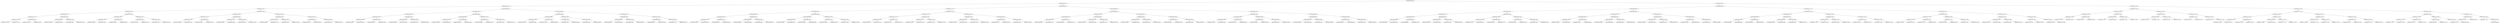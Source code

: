 digraph G{
1472480448 [label="Node{data=[6894, 6894]}"]
1472480448 -> 568060844
568060844 [label="Node{data=[6675, 6675]}"]
568060844 -> 16714269
16714269 [label="Node{data=[4651, 4651]}"]
16714269 -> 1142787480
1142787480 [label="Node{data=[2917, 2917]}"]
1142787480 -> 831140767
831140767 [label="Node{data=[2838, 2838]}"]
831140767 -> 1341270153
1341270153 [label="Node{data=[2322, 2322]}"]
1341270153 -> 925199496
925199496 [label="Node{data=[1421, 1421]}"]
925199496 -> 528242361
528242361 [label="Node{data=[1154, 1154]}"]
528242361 -> 2139785218
2139785218 [label="Node{data=[1118, 1118]}"]
528242361 -> 568475930
568475930 [label="Node{data=[1179, 1179]}"]
925199496 -> 1035937922
1035937922 [label="Node{data=[1496, 1496]}"]
1035937922 -> 1082882066
1082882066 [label="Node{data=[1467, 1467]}"]
1035937922 -> 1810510489
1810510489 [label="Node{data=[2106, 2106]}"]
1341270153 -> 1479754863
1479754863 [label="Node{data=[2834, 2834]}"]
1479754863 -> 470584531
470584531 [label="Node{data=[2694, 2694]}"]
470584531 -> 131873960
131873960 [label="Node{data=[2348, 2348]}"]
470584531 -> 1033418800
1033418800 [label="Node{data=[2808, 2808]}"]
1479754863 -> 2135593936
2135593936 [label="Node{data=[2836, 2836]}"]
2135593936 -> 131658494
131658494 [label="Node{data=[2835, 2835]}"]
2135593936 -> 1627895761
1627895761 [label="Node{data=[2837, 2837]}"]
831140767 -> 430361337
430361337 [label="Node{data=[2846, 2846]}"]
430361337 -> 853085710
853085710 [label="Node{data=[2842, 2842]}"]
853085710 -> 1918260649
1918260649 [label="Node{data=[2840, 2840]}"]
1918260649 -> 775150861
775150861 [label="Node{data=[2839, 2839]}"]
1918260649 -> 32324400
32324400 [label="Node{data=[2841, 2841]}"]
853085710 -> 2067725437
2067725437 [label="Node{data=[2844, 2844]}"]
2067725437 -> 990184878
990184878 [label="Node{data=[2843, 2843]}"]
2067725437 -> 200174710
200174710 [label="Node{data=[2845, 2845]}"]
430361337 -> 1664279168
1664279168 [label="Node{data=[2913, 2913]}"]
1664279168 -> 1877161871
1877161871 [label="Node{data=[2848, 2848]}"]
1877161871 -> 2094561192
2094561192 [label="Node{data=[2847, 2847]}"]
1877161871 -> 70072729
70072729 [label="Node{data=[2877, 2877]}"]
1664279168 -> 1887432062
1887432062 [label="Node{data=[2915, 2915]}"]
1887432062 -> 114746289
114746289 [label="Node{data=[2914, 2914]}"]
1887432062 -> 965521908
965521908 [label="Node{data=[2916, 2916]}"]
1142787480 -> 1417717421
1417717421 [label="Node{data=[3423, 3423]}"]
1417717421 -> 1536931166
1536931166 [label="Node{data=[2925, 2925]}"]
1536931166 -> 1793134327
1793134327 [label="Node{data=[2921, 2921]}"]
1793134327 -> 918425934
918425934 [label="Node{data=[2919, 2919]}"]
918425934 -> 1742367994
1742367994 [label="Node{data=[2918, 2918]}"]
918425934 -> 1642923034
1642923034 [label="Node{data=[2920, 2920]}"]
1793134327 -> 51984486
51984486 [label="Node{data=[2923, 2923]}"]
51984486 -> 1173060906
1173060906 [label="Node{data=[2922, 2922]}"]
51984486 -> 1902277841
1902277841 [label="Node{data=[2924, 2924]}"]
1536931166 -> 2015781683
2015781683 [label="Node{data=[2955, 2955]}"]
2015781683 -> 850832985
850832985 [label="Node{data=[2927, 2927]}"]
850832985 -> 749377288
749377288 [label="Node{data=[2926, 2926]}"]
850832985 -> 1309457072
1309457072 [label="Node{data=[2928, 2928]}"]
2015781683 -> 100165561
100165561 [label="Node{data=[3335, 3335]}"]
100165561 -> 37471545
37471545 [label="Node{data=[3093, 3093]}"]
100165561 -> 2060517537
2060517537 [label="Node{data=[3414, 3414]}"]
1417717421 -> 1369701489
1369701489 [label="Node{data=[4643, 4643]}"]
1369701489 -> 396401747
396401747 [label="Node{data=[3987, 3987]}"]
396401747 -> 1265537427
1265537427 [label="Node{data=[3754, 3754]}"]
1265537427 -> 969426007
969426007 [label="Node{data=[3494, 3494]}"]
1265537427 -> 2009495403
2009495403 [label="Node{data=[3767, 3767]}"]
396401747 -> 1679245252
1679245252 [label="Node{data=[4641, 4641]}"]
1679245252 -> 1540016348
1540016348 [label="Node{data=[4578, 4578]}"]
1679245252 -> 542885134
542885134 [label="Node{data=[4642, 4642]}"]
1369701489 -> 1684177729
1684177729 [label="Node{data=[4647, 4647]}"]
1684177729 -> 970352918
970352918 [label="Node{data=[4645, 4645]}"]
970352918 -> 886561496
886561496 [label="Node{data=[4644, 4644]}"]
970352918 -> 1255807737
1255807737 [label="Node{data=[4646, 4646]}"]
1684177729 -> 978509928
978509928 [label="Node{data=[4649, 4649]}"]
978509928 -> 818327789
818327789 [label="Node{data=[4648, 4648]}"]
978509928 -> 978173239
978173239 [label="Node{data=[4650, 4650]}"]
16714269 -> 551183701
551183701 [label="Node{data=[5944, 5944]}"]
551183701 -> 229015686
229015686 [label="Node{data=[5860, 5860]}"]
229015686 -> 140642311
140642311 [label="Node{data=[4659, 4659]}"]
140642311 -> 1603381305
1603381305 [label="Node{data=[4655, 4655]}"]
1603381305 -> 739417683
739417683 [label="Node{data=[4653, 4653]}"]
739417683 -> 352946663
352946663 [label="Node{data=[4652, 4652]}"]
739417683 -> 221481329
221481329 [label="Node{data=[4654, 4654]}"]
1603381305 -> 1597057166
1597057166 [label="Node{data=[4657, 4657]}"]
1597057166 -> 1734985021
1734985021 [label="Node{data=[4656, 4656]}"]
1597057166 -> 1056321158
1056321158 [label="Node{data=[4658, 4658]}"]
140642311 -> 798969896
798969896 [label="Node{data=[5420, 5420]}"]
798969896 -> 2034006029
2034006029 [label="Node{data=[5285, 5285]}"]
2034006029 -> 1356139066
1356139066 [label="Node{data=[4660, 4660]}"]
2034006029 -> 1608031416
1608031416 [label="Node{data=[5356, 5356]}"]
798969896 -> 169052539
169052539 [label="Node{data=[5858, 5858]}"]
169052539 -> 284517412
284517412 [label="Node{data=[5857, 5857]}"]
169052539 -> 1753823450
1753823450 [label="Node{data=[5859, 5859]}"]
229015686 -> 1940866095
1940866095 [label="Node{data=[5868, 5868]}"]
1940866095 -> 1700877168
1700877168 [label="Node{data=[5864, 5864]}"]
1700877168 -> 1578028988
1578028988 [label="Node{data=[5862, 5862]}"]
1578028988 -> 2145416015
2145416015 [label="Node{data=[5861, 5861]}"]
1578028988 -> 1994903200
1994903200 [label="Node{data=[5863, 5863]}"]
1700877168 -> 426965471
426965471 [label="Node{data=[5866, 5866]}"]
426965471 -> 833205858
833205858 [label="Node{data=[5865, 5865]}"]
426965471 -> 1303363859
1303363859 [label="Node{data=[5867, 5867]}"]
1940866095 -> 99980488
99980488 [label="Node{data=[5872, 5872]}"]
99980488 -> 189217192
189217192 [label="Node{data=[5870, 5870]}"]
189217192 -> 1998689284
1998689284 [label="Node{data=[5869, 5869]}"]
189217192 -> 1152742570
1152742570 [label="Node{data=[5871, 5871]}"]
99980488 -> 1842342688
1842342688 [label="Node{data=[5912, 5912]}"]
1842342688 -> 1610024264
1610024264 [label="Node{data=[5873, 5873]}"]
1842342688 -> 613235462
613235462 [label="Node{data=[5915, 5915]}"]
551183701 -> 1274157849
1274157849 [label="Node{data=[6659, 6659]}"]
1274157849 -> 1509326764
1509326764 [label="Node{data=[6594, 6594]}"]
1509326764 -> 1053617311
1053617311 [label="Node{data=[6090, 6090]}"]
1053617311 -> 1934927179
1934927179 [label="Node{data=[6020, 6020]}"]
1934927179 -> 673534699
673534699 [label="Node{data=[5976, 5976]}"]
1934927179 -> 1120158556
1120158556 [label="Node{data=[6076, 6076]}"]
1053617311 -> 464906127
464906127 [label="Node{data=[6149, 6149]}"]
464906127 -> 1293772623
1293772623 [label="Node{data=[6119, 6119]}"]
464906127 -> 1336788493
1336788493 [label="Node{data=[6566, 6566]}"]
1509326764 -> 798204423
798204423 [label="Node{data=[6655, 6655]}"]
798204423 -> 464433637
464433637 [label="Node{data=[6653, 6653]}"]
464433637 -> 1034918592
1034918592 [label="Node{data=[6652, 6652]}"]
464433637 -> 479444694
479444694 [label="Node{data=[6654, 6654]}"]
798204423 -> 782410969
782410969 [label="Node{data=[6657, 6657]}"]
782410969 -> 1080887665
1080887665 [label="Node{data=[6656, 6656]}"]
782410969 -> 30794278
30794278 [label="Node{data=[6658, 6658]}"]
1274157849 -> 3250628
3250628 [label="Node{data=[6667, 6667]}"]
3250628 -> 990802295
990802295 [label="Node{data=[6663, 6663]}"]
990802295 -> 318816742
318816742 [label="Node{data=[6661, 6661]}"]
318816742 -> 1038796146
1038796146 [label="Node{data=[6660, 6660]}"]
318816742 -> 832148658
832148658 [label="Node{data=[6662, 6662]}"]
990802295 -> 2043993663
2043993663 [label="Node{data=[6665, 6665]}"]
2043993663 -> 1817067282
1817067282 [label="Node{data=[6664, 6664]}"]
2043993663 -> 124036796
124036796 [label="Node{data=[6666, 6666]}"]
3250628 -> 2057670374
2057670374 [label="Node{data=[6671, 6671]}"]
2057670374 -> 635404971
635404971 [label="Node{data=[6669, 6669]}"]
635404971 -> 947167149
947167149 [label="Node{data=[6668, 6668]}"]
635404971 -> 445091673
445091673 [label="Node{data=[6670, 6670]}"]
2057670374 -> 1275326545
1275326545 [label="Node{data=[6673, 6673]}"]
1275326545 -> 353434016
353434016 [label="Node{data=[6672, 6672]}"]
1275326545 -> 151356760
151356760 [label="Node{data=[6674, 6674]}"]
568060844 -> 794701414
794701414 [label="Node{data=[6804, 6804]}"]
794701414 -> 2081215140
2081215140 [label="Node{data=[6707, 6707]}"]
2081215140 -> 1849944444
1849944444 [label="Node{data=[6691, 6691]}"]
1849944444 -> 1271500457
1271500457 [label="Node{data=[6683, 6683]}"]
1271500457 -> 356164776
356164776 [label="Node{data=[6679, 6679]}"]
356164776 -> 255446361
255446361 [label="Node{data=[6677, 6677]}"]
255446361 -> 2118180299
2118180299 [label="Node{data=[6676, 6676]}"]
255446361 -> 2038151276
2038151276 [label="Node{data=[6678, 6678]}"]
356164776 -> 967068687
967068687 [label="Node{data=[6681, 6681]}"]
967068687 -> 2025196903
2025196903 [label="Node{data=[6680, 6680]}"]
967068687 -> 14694719
14694719 [label="Node{data=[6682, 6682]}"]
1271500457 -> 620517783
620517783 [label="Node{data=[6687, 6687]}"]
620517783 -> 1067695411
1067695411 [label="Node{data=[6685, 6685]}"]
1067695411 -> 2000048789
2000048789 [label="Node{data=[6684, 6684]}"]
1067695411 -> 1981723789
1981723789 [label="Node{data=[6686, 6686]}"]
620517783 -> 812149560
812149560 [label="Node{data=[6689, 6689]}"]
812149560 -> 301990435
301990435 [label="Node{data=[6688, 6688]}"]
812149560 -> 1466390540
1466390540 [label="Node{data=[6690, 6690]}"]
1849944444 -> 1415455921
1415455921 [label="Node{data=[6699, 6699]}"]
1415455921 -> 656192681
656192681 [label="Node{data=[6695, 6695]}"]
656192681 -> 891272051
891272051 [label="Node{data=[6693, 6693]}"]
891272051 -> 1481974500
1481974500 [label="Node{data=[6692, 6692]}"]
891272051 -> 2106322675
2106322675 [label="Node{data=[6694, 6694]}"]
656192681 -> 1072735255
1072735255 [label="Node{data=[6697, 6697]}"]
1072735255 -> 2013025465
2013025465 [label="Node{data=[6696, 6696]}"]
1072735255 -> 114236064
114236064 [label="Node{data=[6698, 6698]}"]
1415455921 -> 605131004
605131004 [label="Node{data=[6703, 6703]}"]
605131004 -> 519788661
519788661 [label="Node{data=[6701, 6701]}"]
519788661 -> 188194447
188194447 [label="Node{data=[6700, 6700]}"]
519788661 -> 1968410451
1968410451 [label="Node{data=[6702, 6702]}"]
605131004 -> 1567455093
1567455093 [label="Node{data=[6705, 6705]}"]
1567455093 -> 428979293
428979293 [label="Node{data=[6704, 6704]}"]
1567455093 -> 778404358
778404358 [label="Node{data=[6706, 6706]}"]
2081215140 -> 1193650574
1193650574 [label="Node{data=[6723, 6723]}"]
1193650574 -> 1908783296
1908783296 [label="Node{data=[6715, 6715]}"]
1908783296 -> 1709361657
1709361657 [label="Node{data=[6711, 6711]}"]
1709361657 -> 1729434353
1729434353 [label="Node{data=[6709, 6709]}"]
1729434353 -> 227978820
227978820 [label="Node{data=[6708, 6708]}"]
1729434353 -> 1363739790
1363739790 [label="Node{data=[6710, 6710]}"]
1709361657 -> 571974239
571974239 [label="Node{data=[6713, 6713]}"]
571974239 -> 1834659446
1834659446 [label="Node{data=[6712, 6712]}"]
571974239 -> 1434896663
1434896663 [label="Node{data=[6714, 6714]}"]
1908783296 -> 1290984029
1290984029 [label="Node{data=[6719, 6719]}"]
1290984029 -> 1407749318
1407749318 [label="Node{data=[6717, 6717]}"]
1407749318 -> 1803137491
1803137491 [label="Node{data=[6716, 6716]}"]
1407749318 -> 148116442
148116442 [label="Node{data=[6718, 6718]}"]
1290984029 -> 1378750639
1378750639 [label="Node{data=[6721, 6721]}"]
1378750639 -> 1169631376
1169631376 [label="Node{data=[6720, 6720]}"]
1378750639 -> 1667694300
1667694300 [label="Node{data=[6722, 6722]}"]
1193650574 -> 1258585001
1258585001 [label="Node{data=[6796, 6796]}"]
1258585001 -> 1770893582
1770893582 [label="Node{data=[6792, 6792]}"]
1770893582 -> 360900359
360900359 [label="Node{data=[6725, 6725]}"]
360900359 -> 1095138165
1095138165 [label="Node{data=[6724, 6724]}"]
360900359 -> 704088519
704088519 [label="Node{data=[6762, 6762]}"]
1770893582 -> 771119158
771119158 [label="Node{data=[6794, 6794]}"]
771119158 -> 802039888
802039888 [label="Node{data=[6793, 6793]}"]
771119158 -> 1570857743
1570857743 [label="Node{data=[6795, 6795]}"]
1258585001 -> 1208840397
1208840397 [label="Node{data=[6800, 6800]}"]
1208840397 -> 1462089234
1462089234 [label="Node{data=[6798, 6798]}"]
1462089234 -> 167217166
167217166 [label="Node{data=[6797, 6797]}"]
1462089234 -> 1603812132
1603812132 [label="Node{data=[6799, 6799]}"]
1208840397 -> 2091950850
2091950850 [label="Node{data=[6802, 6802]}"]
2091950850 -> 115281824
115281824 [label="Node{data=[6801, 6801]}"]
2091950850 -> 861749389
861749389 [label="Node{data=[6803, 6803]}"]
794701414 -> 763501785
763501785 [label="Node{data=[6836, 6836]}"]
763501785 -> 1414730456
1414730456 [label="Node{data=[6820, 6820]}"]
1414730456 -> 705668605
705668605 [label="Node{data=[6812, 6812]}"]
705668605 -> 1938805017
1938805017 [label="Node{data=[6808, 6808]}"]
1938805017 -> 1314291557
1314291557 [label="Node{data=[6806, 6806]}"]
1314291557 -> 48193957
48193957 [label="Node{data=[6805, 6805]}"]
1314291557 -> 1437076558
1437076558 [label="Node{data=[6807, 6807]}"]
1938805017 -> 1478629627
1478629627 [label="Node{data=[6810, 6810]}"]
1478629627 -> 628292045
628292045 [label="Node{data=[6809, 6809]}"]
1478629627 -> 1549362831
1549362831 [label="Node{data=[6811, 6811]}"]
705668605 -> 1233570614
1233570614 [label="Node{data=[6816, 6816]}"]
1233570614 -> 28047165
28047165 [label="Node{data=[6814, 6814]}"]
28047165 -> 866507348
866507348 [label="Node{data=[6813, 6813]}"]
28047165 -> 618643377
618643377 [label="Node{data=[6815, 6815]}"]
1233570614 -> 1543442279
1543442279 [label="Node{data=[6818, 6818]}"]
1543442279 -> 95619386
95619386 [label="Node{data=[6817, 6817]}"]
1543442279 -> 408487074
408487074 [label="Node{data=[6819, 6819]}"]
1414730456 -> 1092747823
1092747823 [label="Node{data=[6828, 6828]}"]
1092747823 -> 1644538203
1644538203 [label="Node{data=[6824, 6824]}"]
1644538203 -> 2137163512
2137163512 [label="Node{data=[6822, 6822]}"]
2137163512 -> 793702818
793702818 [label="Node{data=[6821, 6821]}"]
2137163512 -> 2125245726
2125245726 [label="Node{data=[6823, 6823]}"]
1644538203 -> 833395937
833395937 [label="Node{data=[6826, 6826]}"]
833395937 -> 1511164266
1511164266 [label="Node{data=[6825, 6825]}"]
833395937 -> 34189419
34189419 [label="Node{data=[6827, 6827]}"]
1092747823 -> 433465705
433465705 [label="Node{data=[6832, 6832]}"]
433465705 -> 1288238374
1288238374 [label="Node{data=[6830, 6830]}"]
1288238374 -> 48200716
48200716 [label="Node{data=[6829, 6829]}"]
1288238374 -> 1293557460
1293557460 [label="Node{data=[6831, 6831]}"]
433465705 -> 1697639295
1697639295 [label="Node{data=[6834, 6834]}"]
1697639295 -> 1850037049
1850037049 [label="Node{data=[6833, 6833]}"]
1697639295 -> 394489313
394489313 [label="Node{data=[6835, 6835]}"]
763501785 -> 183647611
183647611 [label="Node{data=[6852, 6852]}"]
183647611 -> 270289737
270289737 [label="Node{data=[6844, 6844]}"]
270289737 -> 1409552104
1409552104 [label="Node{data=[6840, 6840]}"]
1409552104 -> 1491377644
1491377644 [label="Node{data=[6838, 6838]}"]
1491377644 -> 1139178094
1139178094 [label="Node{data=[6837, 6837]}"]
1491377644 -> 827467608
827467608 [label="Node{data=[6839, 6839]}"]
1409552104 -> 1171594452
1171594452 [label="Node{data=[6842, 6842]}"]
1171594452 -> 958591615
958591615 [label="Node{data=[6841, 6841]}"]
1171594452 -> 1239927359
1239927359 [label="Node{data=[6843, 6843]}"]
270289737 -> 1764711612
1764711612 [label="Node{data=[6848, 6848]}"]
1764711612 -> 74571505
74571505 [label="Node{data=[6846, 6846]}"]
74571505 -> 720266506
720266506 [label="Node{data=[6845, 6845]}"]
74571505 -> 1571808346
1571808346 [label="Node{data=[6847, 6847]}"]
1764711612 -> 1316391407
1316391407 [label="Node{data=[6850, 6850]}"]
1316391407 -> 1148862598
1148862598 [label="Node{data=[6849, 6849]}"]
1316391407 -> 501594934
501594934 [label="Node{data=[6851, 6851]}"]
183647611 -> 1070203364
1070203364 [label="Node{data=[6860, 6860]}"]
1070203364 -> 1166663171
1166663171 [label="Node{data=[6856, 6856]}"]
1166663171 -> 1398917188
1398917188 [label="Node{data=[6854, 6854]}"]
1398917188 -> 1668150549
1668150549 [label="Node{data=[6853, 6853]}"]
1398917188 -> 205987261
205987261 [label="Node{data=[6855, 6855]}"]
1166663171 -> 129348592
129348592 [label="Node{data=[6858, 6858]}"]
129348592 -> 1523284138
1523284138 [label="Node{data=[6857, 6857]}"]
129348592 -> 1443031995
1443031995 [label="Node{data=[6859, 6859]}"]
1070203364 -> 1646050867
1646050867 [label="Node{data=[6864, 6864]}"]
1646050867 -> 1218231219
1218231219 [label="Node{data=[6862, 6862]}"]
1218231219 -> 1234408482
1234408482 [label="Node{data=[6861, 6861]}"]
1218231219 -> 143520152
143520152 [label="Node{data=[6863, 6863]}"]
1646050867 -> 258423708
258423708 [label="Node{data=[6892, 6892]}"]
258423708 -> 579557600
579557600 [label="Node{data=[6891, 6891]}"]
258423708 -> 2003630615
2003630615 [label="Node{data=[6893, 6893]}"]
1472480448 -> 269141075
269141075 [label="Node{data=[7049, 7049]}"]
269141075 -> 646424085
646424085 [label="Node{data=[6985, 6985]}"]
646424085 -> 1580447357
1580447357 [label="Node{data=[6926, 6926]}"]
1580447357 -> 1319064558
1319064558 [label="Node{data=[6910, 6910]}"]
1319064558 -> 150027826
150027826 [label="Node{data=[6902, 6902]}"]
150027826 -> 324900407
324900407 [label="Node{data=[6898, 6898]}"]
324900407 -> 1352555135
1352555135 [label="Node{data=[6896, 6896]}"]
1352555135 -> 1688888225
1688888225 [label="Node{data=[6895, 6895]}"]
1352555135 -> 1705759144
1705759144 [label="Node{data=[6897, 6897]}"]
324900407 -> 439881476
439881476 [label="Node{data=[6900, 6900]}"]
439881476 -> 945288094
945288094 [label="Node{data=[6899, 6899]}"]
439881476 -> 257374302
257374302 [label="Node{data=[6901, 6901]}"]
150027826 -> 885689997
885689997 [label="Node{data=[6906, 6906]}"]
885689997 -> 1859188543
1859188543 [label="Node{data=[6904, 6904]}"]
1859188543 -> 1763451512
1763451512 [label="Node{data=[6903, 6903]}"]
1859188543 -> 1597989581
1597989581 [label="Node{data=[6905, 6905]}"]
885689997 -> 1063334209
1063334209 [label="Node{data=[6908, 6908]}"]
1063334209 -> 1449214109
1449214109 [label="Node{data=[6907, 6907]}"]
1063334209 -> 1583790027
1583790027 [label="Node{data=[6909, 6909]}"]
1319064558 -> 2062258112
2062258112 [label="Node{data=[6918, 6918]}"]
2062258112 -> 1287017189
1287017189 [label="Node{data=[6914, 6914]}"]
1287017189 -> 269452870
269452870 [label="Node{data=[6912, 6912]}"]
269452870 -> 2067575651
2067575651 [label="Node{data=[6911, 6911]}"]
269452870 -> 1569699403
1569699403 [label="Node{data=[6913, 6913]}"]
1287017189 -> 600897125
600897125 [label="Node{data=[6916, 6916]}"]
600897125 -> 1333881327
1333881327 [label="Node{data=[6915, 6915]}"]
600897125 -> 1362656471
1362656471 [label="Node{data=[6917, 6917]}"]
2062258112 -> 1906685269
1906685269 [label="Node{data=[6922, 6922]}"]
1906685269 -> 1440876250
1440876250 [label="Node{data=[6920, 6920]}"]
1440876250 -> 300471192
300471192 [label="Node{data=[6919, 6919]}"]
1440876250 -> 52747190
52747190 [label="Node{data=[6921, 6921]}"]
1906685269 -> 1601690010
1601690010 [label="Node{data=[6924, 6924]}"]
1601690010 -> 451330168
451330168 [label="Node{data=[6923, 6923]}"]
1601690010 -> 1296413871
1296413871 [label="Node{data=[6925, 6925]}"]
1580447357 -> 1746481114
1746481114 [label="Node{data=[6969, 6969]}"]
1746481114 -> 163807306
163807306 [label="Node{data=[6961, 6961]}"]
163807306 -> 629830666
629830666 [label="Node{data=[6930, 6930]}"]
629830666 -> 1158307032
1158307032 [label="Node{data=[6928, 6928]}"]
1158307032 -> 1682754652
1682754652 [label="Node{data=[6927, 6927]}"]
1158307032 -> 1897451855
1897451855 [label="Node{data=[6929, 6929]}"]
629830666 -> 121946434
121946434 [label="Node{data=[6932, 6932]}"]
121946434 -> 280994286
280994286 [label="Node{data=[6931, 6931]}"]
121946434 -> 311669129
311669129 [label="Node{data=[6960, 6960]}"]
163807306 -> 624334909
624334909 [label="Node{data=[6965, 6965]}"]
624334909 -> 81335048
81335048 [label="Node{data=[6963, 6963]}"]
81335048 -> 1761899180
1761899180 [label="Node{data=[6962, 6962]}"]
81335048 -> 1712626172
1712626172 [label="Node{data=[6964, 6964]}"]
624334909 -> 2012353139
2012353139 [label="Node{data=[6967, 6967]}"]
2012353139 -> 998182614
998182614 [label="Node{data=[6966, 6966]}"]
2012353139 -> 1906612743
1906612743 [label="Node{data=[6968, 6968]}"]
1746481114 -> 868034230
868034230 [label="Node{data=[6977, 6977]}"]
868034230 -> 1413204792
1413204792 [label="Node{data=[6973, 6973]}"]
1413204792 -> 393307863
393307863 [label="Node{data=[6971, 6971]}"]
393307863 -> 1120969372
1120969372 [label="Node{data=[6970, 6970]}"]
393307863 -> 411219174
411219174 [label="Node{data=[6972, 6972]}"]
1413204792 -> 317378245
317378245 [label="Node{data=[6975, 6975]}"]
317378245 -> 246498705
246498705 [label="Node{data=[6974, 6974]}"]
317378245 -> 1236456089
1236456089 [label="Node{data=[6976, 6976]}"]
868034230 -> 1142586061
1142586061 [label="Node{data=[6981, 6981]}"]
1142586061 -> 4331629
4331629 [label="Node{data=[6979, 6979]}"]
4331629 -> 81479737
81479737 [label="Node{data=[6978, 6978]}"]
4331629 -> 1528984609
1528984609 [label="Node{data=[6980, 6980]}"]
1142586061 -> 1291432346
1291432346 [label="Node{data=[6983, 6983]}"]
1291432346 -> 1550342424
1550342424 [label="Node{data=[6982, 6982]}"]
1291432346 -> 36460588
36460588 [label="Node{data=[6984, 6984]}"]
646424085 -> 1248306996
1248306996 [label="Node{data=[7017, 7017]}"]
1248306996 -> 1259580035
1259580035 [label="Node{data=[7001, 7001]}"]
1259580035 -> 1429047904
1429047904 [label="Node{data=[6993, 6993]}"]
1429047904 -> 899700177
899700177 [label="Node{data=[6989, 6989]}"]
899700177 -> 1107888726
1107888726 [label="Node{data=[6987, 6987]}"]
1107888726 -> 337176358
337176358 [label="Node{data=[6986, 6986]}"]
1107888726 -> 761200975
761200975 [label="Node{data=[6988, 6988]}"]
899700177 -> 442943464
442943464 [label="Node{data=[6991, 6991]}"]
442943464 -> 280442184
280442184 [label="Node{data=[6990, 6990]}"]
442943464 -> 1137033647
1137033647 [label="Node{data=[6992, 6992]}"]
1429047904 -> 382068193
382068193 [label="Node{data=[6997, 6997]}"]
382068193 -> 976238934
976238934 [label="Node{data=[6995, 6995]}"]
976238934 -> 327435821
327435821 [label="Node{data=[6994, 6994]}"]
976238934 -> 2116105547
2116105547 [label="Node{data=[6996, 6996]}"]
382068193 -> 1207057795
1207057795 [label="Node{data=[6999, 6999]}"]
1207057795 -> 2083735202
2083735202 [label="Node{data=[6998, 6998]}"]
1207057795 -> 1303892519
1303892519 [label="Node{data=[7000, 7000]}"]
1259580035 -> 978009527
978009527 [label="Node{data=[7009, 7009]}"]
978009527 -> 1820524888
1820524888 [label="Node{data=[7005, 7005]}"]
1820524888 -> 174279740
174279740 [label="Node{data=[7003, 7003]}"]
174279740 -> 2042003901
2042003901 [label="Node{data=[7002, 7002]}"]
174279740 -> 443792825
443792825 [label="Node{data=[7004, 7004]}"]
1820524888 -> 1846470254
1846470254 [label="Node{data=[7007, 7007]}"]
1846470254 -> 2115781951
2115781951 [label="Node{data=[7006, 7006]}"]
1846470254 -> 871012392
871012392 [label="Node{data=[7008, 7008]}"]
978009527 -> 879981977
879981977 [label="Node{data=[7013, 7013]}"]
879981977 -> 760731887
760731887 [label="Node{data=[7011, 7011]}"]
760731887 -> 838751687
838751687 [label="Node{data=[7010, 7010]}"]
760731887 -> 1454551048
1454551048 [label="Node{data=[7012, 7012]}"]
879981977 -> 2042808570
2042808570 [label="Node{data=[7015, 7015]}"]
2042808570 -> 1791096717
1791096717 [label="Node{data=[7014, 7014]}"]
2042808570 -> 701683583
701683583 [label="Node{data=[7016, 7016]}"]
1248306996 -> 1789067453
1789067453 [label="Node{data=[7033, 7033]}"]
1789067453 -> 88702987
88702987 [label="Node{data=[7025, 7025]}"]
88702987 -> 1624339120
1624339120 [label="Node{data=[7021, 7021]}"]
1624339120 -> 1602697466
1602697466 [label="Node{data=[7019, 7019]}"]
1602697466 -> 768834911
768834911 [label="Node{data=[7018, 7018]}"]
1602697466 -> 1683224886
1683224886 [label="Node{data=[7020, 7020]}"]
1624339120 -> 268190718
268190718 [label="Node{data=[7023, 7023]}"]
268190718 -> 1775958547
1775958547 [label="Node{data=[7022, 7022]}"]
268190718 -> 1607818226
1607818226 [label="Node{data=[7024, 7024]}"]
88702987 -> 615814007
615814007 [label="Node{data=[7029, 7029]}"]
615814007 -> 1228588972
1228588972 [label="Node{data=[7027, 7027]}"]
1228588972 -> 1997448954
1997448954 [label="Node{data=[7026, 7026]}"]
1228588972 -> 40986914
40986914 [label="Node{data=[7028, 7028]}"]
615814007 -> 48131376
48131376 [label="Node{data=[7031, 7031]}"]
48131376 -> 491183456
491183456 [label="Node{data=[7030, 7030]}"]
48131376 -> 528322884
528322884 [label="Node{data=[7032, 7032]}"]
1789067453 -> 382522352
382522352 [label="Node{data=[7041, 7041]}"]
382522352 -> 1728748532
1728748532 [label="Node{data=[7037, 7037]}"]
1728748532 -> 1284306856
1284306856 [label="Node{data=[7035, 7035]}"]
1284306856 -> 1065920716
1065920716 [label="Node{data=[7034, 7034]}"]
1284306856 -> 1328263070
1328263070 [label="Node{data=[7036, 7036]}"]
1728748532 -> 2085443764
2085443764 [label="Node{data=[7039, 7039]}"]
2085443764 -> 1473761570
1473761570 [label="Node{data=[7038, 7038]}"]
2085443764 -> 761515484
761515484 [label="Node{data=[7040, 7040]}"]
382522352 -> 1067897009
1067897009 [label="Node{data=[7045, 7045]}"]
1067897009 -> 691578633
691578633 [label="Node{data=[7043, 7043]}"]
691578633 -> 1074740685
1074740685 [label="Node{data=[7042, 7042]}"]
691578633 -> 1940985149
1940985149 [label="Node{data=[7044, 7044]}"]
1067897009 -> 2057007266
2057007266 [label="Node{data=[7047, 7047]}"]
2057007266 -> 376930327
376930327 [label="Node{data=[7046, 7046]}"]
2057007266 -> 800011841
800011841 [label="Node{data=[7048, 7048]}"]
269141075 -> 1422710388
1422710388 [label="Node{data=[7158, 7158]}"]
1422710388 -> 1978901039
1978901039 [label="Node{data=[7104, 7104]}"]
1978901039 -> 1596908478
1596908478 [label="Node{data=[7096, 7096]}"]
1596908478 -> 157670180
157670180 [label="Node{data=[7053, 7053]}"]
157670180 -> 992527114
992527114 [label="Node{data=[7051, 7051]}"]
992527114 -> 1394797722
1394797722 [label="Node{data=[7050, 7050]}"]
992527114 -> 2075772499
2075772499 [label="Node{data=[7052, 7052]}"]
157670180 -> 1554161403
1554161403 [label="Node{data=[7055, 7055]}"]
1554161403 -> 560936694
560936694 [label="Node{data=[7054, 7054]}"]
1554161403 -> 1701664893
1701664893 [label="Node{data=[7056, 7056]}"]
1596908478 -> 1356042717
1356042717 [label="Node{data=[7100, 7100]}"]
1356042717 -> 416192634
416192634 [label="Node{data=[7098, 7098]}"]
416192634 -> 1087296787
1087296787 [label="Node{data=[7097, 7097]}"]
416192634 -> 1341113287
1341113287 [label="Node{data=[7099, 7099]}"]
1356042717 -> 67042974
67042974 [label="Node{data=[7102, 7102]}"]
67042974 -> 1864346579
1864346579 [label="Node{data=[7101, 7101]}"]
67042974 -> 1498385774
1498385774 [label="Node{data=[7103, 7103]}"]
1978901039 -> 1745849467
1745849467 [label="Node{data=[7150, 7150]}"]
1745849467 -> 477205994
477205994 [label="Node{data=[7108, 7108]}"]
477205994 -> 245560452
245560452 [label="Node{data=[7106, 7106]}"]
245560452 -> 732114115
732114115 [label="Node{data=[7105, 7105]}"]
245560452 -> 1062932888
1062932888 [label="Node{data=[7107, 7107]}"]
477205994 -> 798301532
798301532 [label="Node{data=[7110, 7110]}"]
798301532 -> 915069694
915069694 [label="Node{data=[7109, 7109]}"]
798301532 -> 75316696
75316696 [label="Node{data=[7149, 7149]}"]
1745849467 -> 1674390302
1674390302 [label="Node{data=[7154, 7154]}"]
1674390302 -> 1689630150
1689630150 [label="Node{data=[7152, 7152]}"]
1689630150 -> 67690116
67690116 [label="Node{data=[7151, 7151]}"]
1689630150 -> 1777774624
1777774624 [label="Node{data=[7153, 7153]}"]
1674390302 -> 1676276699
1676276699 [label="Node{data=[7156, 7156]}"]
1676276699 -> 716927461
716927461 [label="Node{data=[7155, 7155]}"]
1676276699 -> 1745184456
1745184456 [label="Node{data=[7157, 7157]}"]
1422710388 -> 883866712
883866712 [label="Node{data=[7190, 7190]}"]
883866712 -> 410379837
410379837 [label="Node{data=[7174, 7174]}"]
410379837 -> 1764792463
1764792463 [label="Node{data=[7166, 7166]}"]
1764792463 -> 717262919
717262919 [label="Node{data=[7162, 7162]}"]
717262919 -> 1808639291
1808639291 [label="Node{data=[7160, 7160]}"]
1808639291 -> 1556013681
1556013681 [label="Node{data=[7159, 7159]}"]
1808639291 -> 824704393
824704393 [label="Node{data=[7161, 7161]}"]
717262919 -> 525013314
525013314 [label="Node{data=[7164, 7164]}"]
525013314 -> 430541805
430541805 [label="Node{data=[7163, 7163]}"]
525013314 -> 850350019
850350019 [label="Node{data=[7165, 7165]}"]
1764792463 -> 1013589930
1013589930 [label="Node{data=[7170, 7170]}"]
1013589930 -> 2079125604
2079125604 [label="Node{data=[7168, 7168]}"]
2079125604 -> 776993303
776993303 [label="Node{data=[7167, 7167]}"]
2079125604 -> 1716939082
1716939082 [label="Node{data=[7169, 7169]}"]
1013589930 -> 200033629
200033629 [label="Node{data=[7172, 7172]}"]
200033629 -> 387967892
387967892 [label="Node{data=[7171, 7171]}"]
200033629 -> 1179726882
1179726882 [label="Node{data=[7173, 7173]}"]
410379837 -> 328731035
328731035 [label="Node{data=[7182, 7182]}"]
328731035 -> 2058838040
2058838040 [label="Node{data=[7178, 7178]}"]
2058838040 -> 303855505
303855505 [label="Node{data=[7176, 7176]}"]
303855505 -> 1571004884
1571004884 [label="Node{data=[7175, 7175]}"]
303855505 -> 245673770
245673770 [label="Node{data=[7177, 7177]}"]
2058838040 -> 1330817350
1330817350 [label="Node{data=[7180, 7180]}"]
1330817350 -> 1040445378
1040445378 [label="Node{data=[7179, 7179]}"]
1330817350 -> 2129544407
2129544407 [label="Node{data=[7181, 7181]}"]
328731035 -> 1436051935
1436051935 [label="Node{data=[7186, 7186]}"]
1436051935 -> 266007219
266007219 [label="Node{data=[7184, 7184]}"]
266007219 -> 780558709
780558709 [label="Node{data=[7183, 7183]}"]
266007219 -> 574767246
574767246 [label="Node{data=[7185, 7185]}"]
1436051935 -> 880939912
880939912 [label="Node{data=[7188, 7188]}"]
880939912 -> 1821712577
1821712577 [label="Node{data=[7187, 7187]}"]
880939912 -> 1904572911
1904572911 [label="Node{data=[7189, 7189]}"]
883866712 -> 1098056033
1098056033 [label="Node{data=[7206, 7206]}"]
1098056033 -> 1707693204
1707693204 [label="Node{data=[7198, 7198]}"]
1707693204 -> 538960836
538960836 [label="Node{data=[7194, 7194]}"]
538960836 -> 2047847465
2047847465 [label="Node{data=[7192, 7192]}"]
2047847465 -> 590270976
590270976 [label="Node{data=[7191, 7191]}"]
2047847465 -> 208424709
208424709 [label="Node{data=[7193, 7193]}"]
538960836 -> 1404210319
1404210319 [label="Node{data=[7196, 7196]}"]
1404210319 -> 1423645748
1423645748 [label="Node{data=[7195, 7195]}"]
1404210319 -> 19950205
19950205 [label="Node{data=[7197, 7197]}"]
1707693204 -> 1867123001
1867123001 [label="Node{data=[7202, 7202]}"]
1867123001 -> 685455019
685455019 [label="Node{data=[7200, 7200]}"]
685455019 -> 619554104
619554104 [label="Node{data=[7199, 7199]}"]
685455019 -> 646729818
646729818 [label="Node{data=[7201, 7201]}"]
1867123001 -> 422610547
422610547 [label="Node{data=[7204, 7204]}"]
422610547 -> 1747944848
1747944848 [label="Node{data=[7203, 7203]}"]
422610547 -> 555887048
555887048 [label="Node{data=[7205, 7205]}"]
1098056033 -> 1709749046
1709749046 [label="Node{data=[7210, 7210]}"]
1709749046 -> 2021040870
2021040870 [label="Node{data=[7208, 7208]}"]
2021040870 -> 1818344317
1818344317 [label="Node{data=[7207, 7207]}"]
2021040870 -> 1555931984
1555931984 [label="Node{data=[7209, 7209]}"]
1709749046 -> 2095897330
2095897330 [label="Node{data=[7624, 7624]}"]
2095897330 -> 834676251
834676251 [label="Node{data=[7211, 7211]}"]
2095897330 -> 1352386829
1352386829 [label="Node{data=[7860, 7860]}"]
1352386829 -> 1636652909
1636652909 [label="Node{data=[9282, 9282]}"]
}